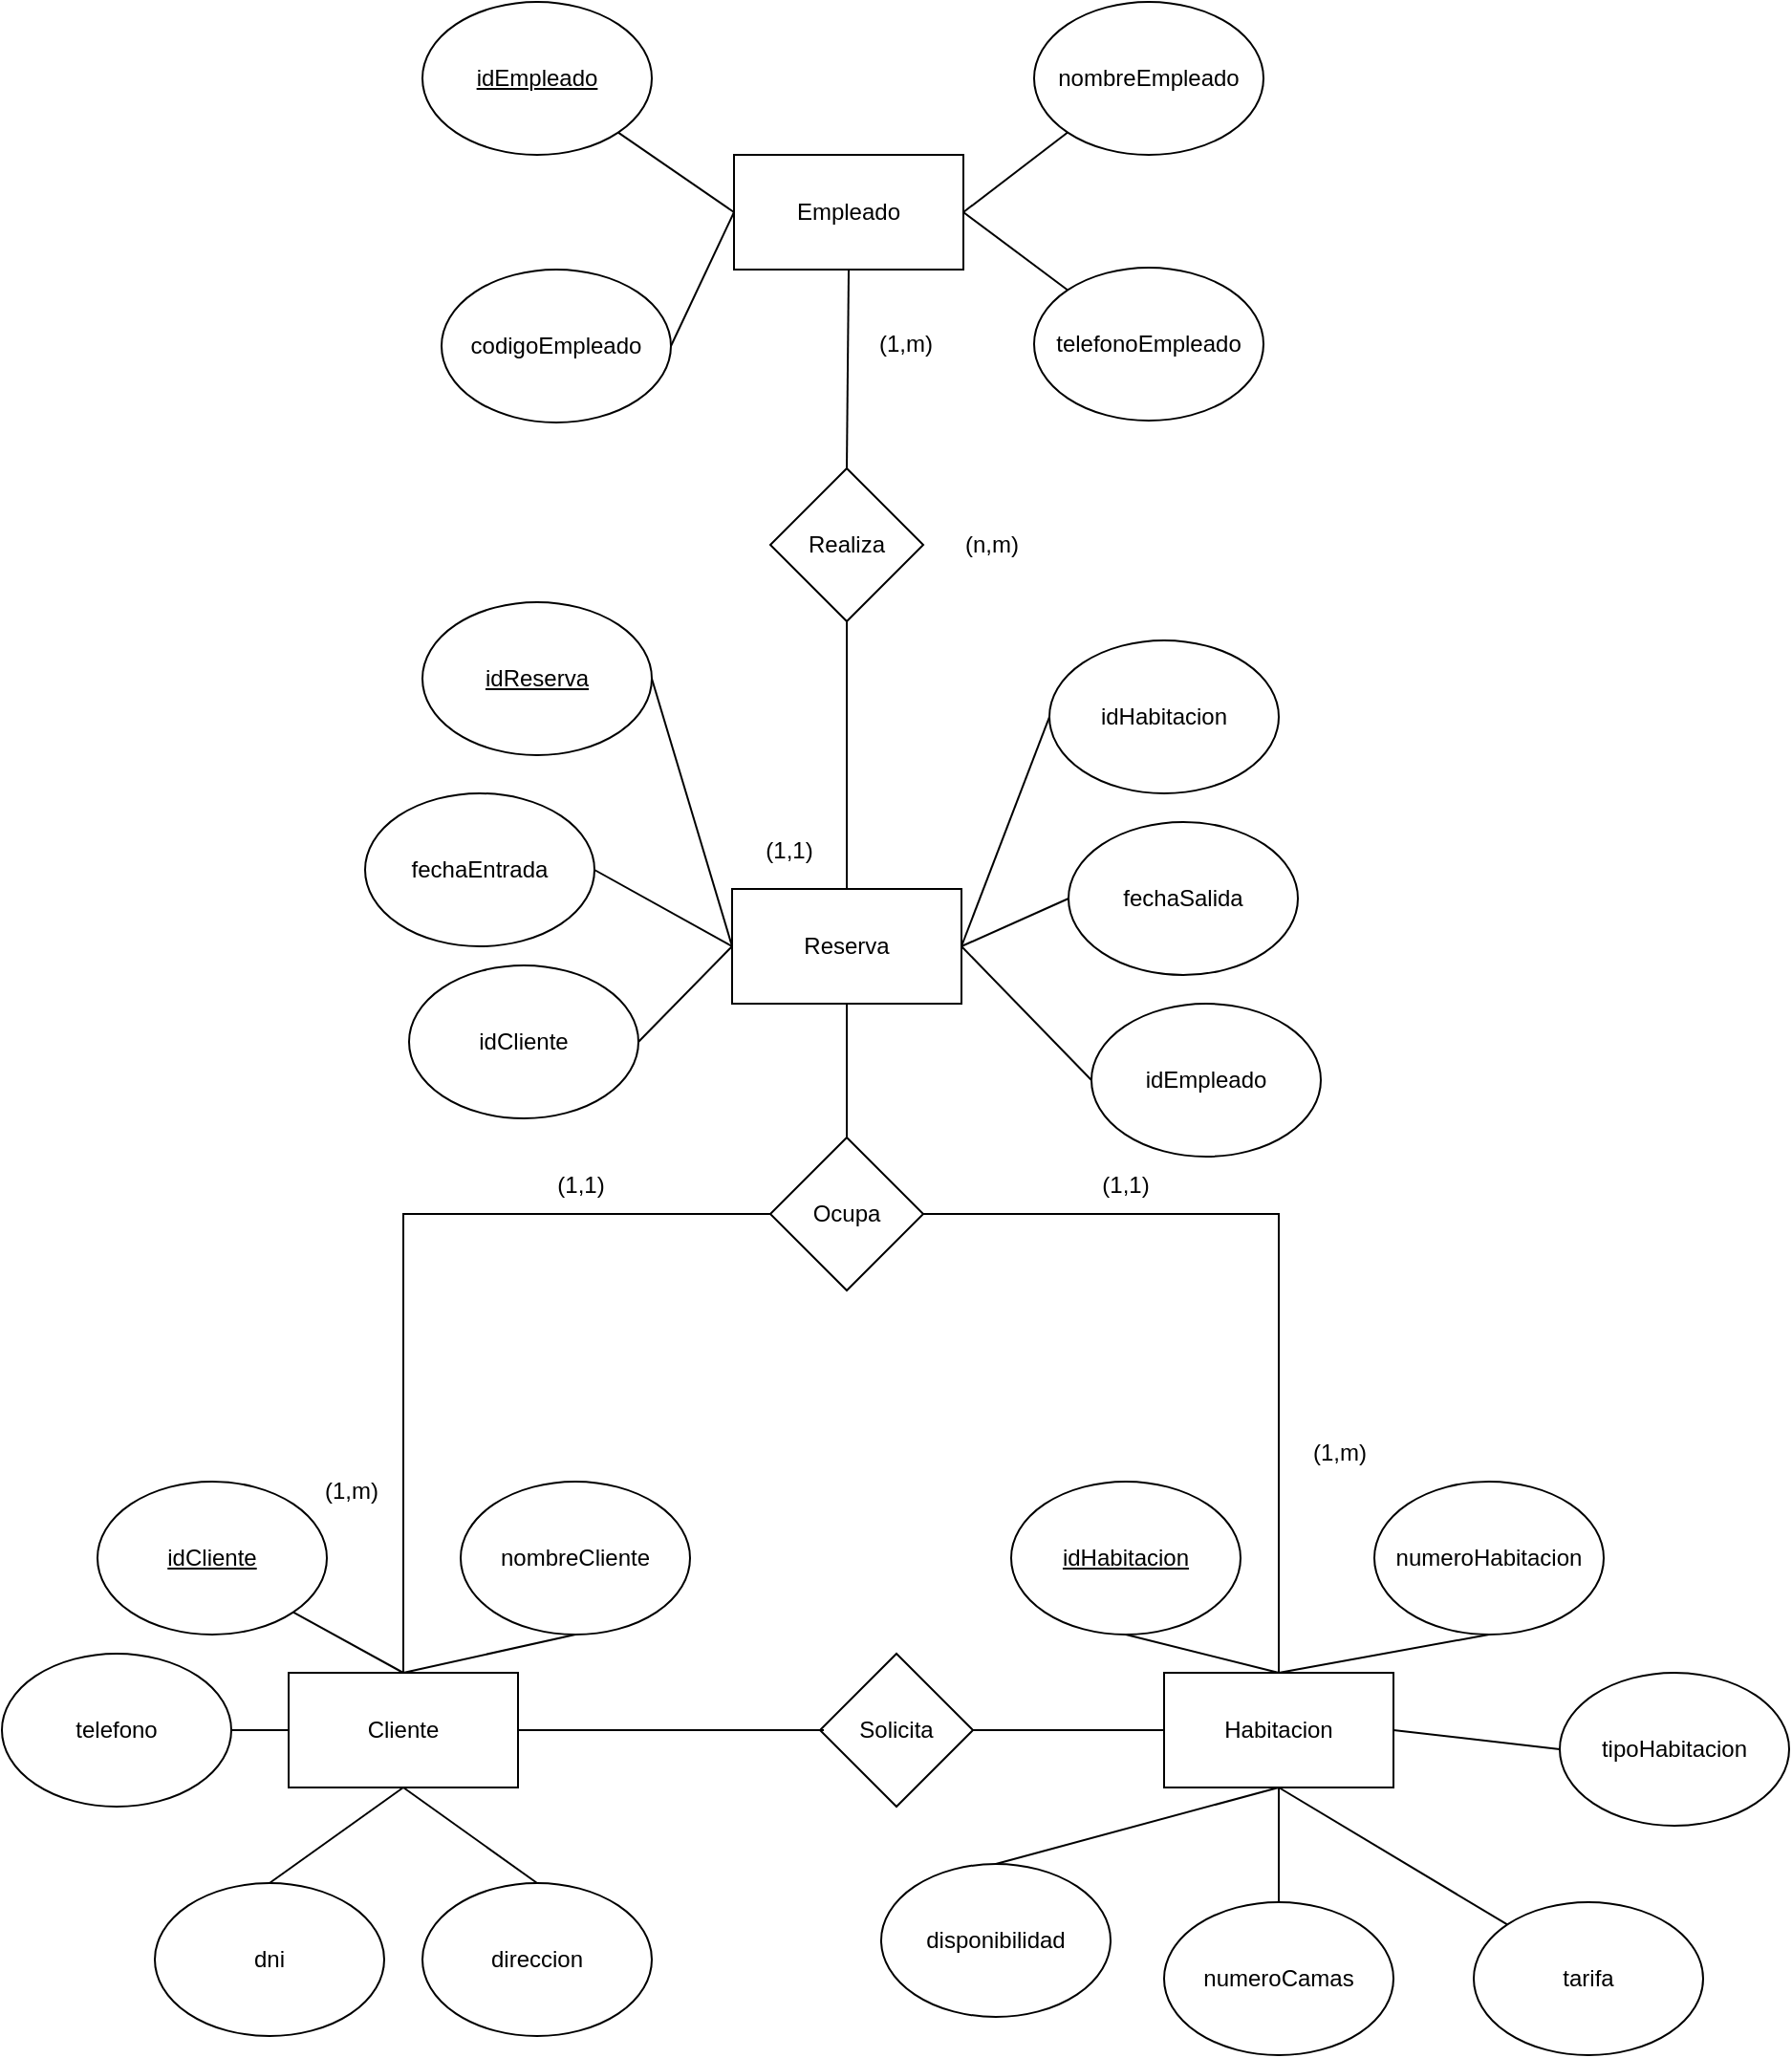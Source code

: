 <mxfile version="21.7.4" type="google">
  <diagram name="Página-1" id="engV8wwkVmepwBckkgnv">
    <mxGraphModel grid="1" page="1" gridSize="10" guides="1" tooltips="1" connect="1" arrows="1" fold="1" pageScale="1" pageWidth="827" pageHeight="1169" math="0" shadow="0">
      <root>
        <mxCell id="0" />
        <mxCell id="1" parent="0" />
        <mxCell id="TG4d9jR62z2yQJC4IfSg-1" value="Cliente" style="rounded=0;whiteSpace=wrap;html=1;" vertex="1" parent="1">
          <mxGeometry x="150" y="740" width="120" height="60" as="geometry" />
        </mxCell>
        <mxCell id="TG4d9jR62z2yQJC4IfSg-2" value="&lt;u&gt;idCliente&lt;/u&gt;" style="ellipse;whiteSpace=wrap;html=1;" vertex="1" parent="1">
          <mxGeometry x="50" y="640" width="120" height="80" as="geometry" />
        </mxCell>
        <mxCell id="TG4d9jR62z2yQJC4IfSg-5" value="nombreCliente" style="ellipse;whiteSpace=wrap;html=1;" vertex="1" parent="1">
          <mxGeometry x="240" y="640" width="120" height="80" as="geometry" />
        </mxCell>
        <mxCell id="TG4d9jR62z2yQJC4IfSg-6" value="dni" style="ellipse;whiteSpace=wrap;html=1;" vertex="1" parent="1">
          <mxGeometry x="80" y="850" width="120" height="80" as="geometry" />
        </mxCell>
        <mxCell id="TG4d9jR62z2yQJC4IfSg-7" value="direccion" style="ellipse;whiteSpace=wrap;html=1;" vertex="1" parent="1">
          <mxGeometry x="220" y="850" width="120" height="80" as="geometry" />
        </mxCell>
        <mxCell id="TG4d9jR62z2yQJC4IfSg-8" value="telefono" style="ellipse;whiteSpace=wrap;html=1;" vertex="1" parent="1">
          <mxGeometry y="730" width="120" height="80" as="geometry" />
        </mxCell>
        <mxCell id="TG4d9jR62z2yQJC4IfSg-9" value="" style="endArrow=none;html=1;rounded=0;exitX=1;exitY=1;exitDx=0;exitDy=0;entryX=0.5;entryY=0;entryDx=0;entryDy=0;" edge="1" parent="1" source="TG4d9jR62z2yQJC4IfSg-2" target="TG4d9jR62z2yQJC4IfSg-1">
          <mxGeometry width="50" height="50" relative="1" as="geometry">
            <mxPoint x="640" y="820" as="sourcePoint" />
            <mxPoint x="690" y="770" as="targetPoint" />
          </mxGeometry>
        </mxCell>
        <mxCell id="TG4d9jR62z2yQJC4IfSg-10" value="" style="endArrow=none;html=1;rounded=0;exitX=0.5;exitY=1;exitDx=0;exitDy=0;" edge="1" parent="1" source="TG4d9jR62z2yQJC4IfSg-5">
          <mxGeometry width="50" height="50" relative="1" as="geometry">
            <mxPoint x="132" y="708" as="sourcePoint" />
            <mxPoint x="210" y="740" as="targetPoint" />
          </mxGeometry>
        </mxCell>
        <mxCell id="TG4d9jR62z2yQJC4IfSg-11" value="" style="endArrow=none;html=1;rounded=0;exitX=1;exitY=0.5;exitDx=0;exitDy=0;entryX=0;entryY=0.5;entryDx=0;entryDy=0;" edge="1" parent="1" source="TG4d9jR62z2yQJC4IfSg-8" target="TG4d9jR62z2yQJC4IfSg-1">
          <mxGeometry width="50" height="50" relative="1" as="geometry">
            <mxPoint x="640" y="820" as="sourcePoint" />
            <mxPoint x="690" y="770" as="targetPoint" />
          </mxGeometry>
        </mxCell>
        <mxCell id="TG4d9jR62z2yQJC4IfSg-12" value="" style="endArrow=none;html=1;rounded=0;exitX=0.5;exitY=0;exitDx=0;exitDy=0;entryX=0.5;entryY=1;entryDx=0;entryDy=0;" edge="1" parent="1" source="TG4d9jR62z2yQJC4IfSg-6" target="TG4d9jR62z2yQJC4IfSg-1">
          <mxGeometry width="50" height="50" relative="1" as="geometry">
            <mxPoint x="640" y="820" as="sourcePoint" />
            <mxPoint x="690" y="770" as="targetPoint" />
          </mxGeometry>
        </mxCell>
        <mxCell id="TG4d9jR62z2yQJC4IfSg-13" value="" style="endArrow=none;html=1;rounded=0;exitX=0.5;exitY=0;exitDx=0;exitDy=0;entryX=0.5;entryY=1;entryDx=0;entryDy=0;" edge="1" parent="1" source="TG4d9jR62z2yQJC4IfSg-7" target="TG4d9jR62z2yQJC4IfSg-1">
          <mxGeometry width="50" height="50" relative="1" as="geometry">
            <mxPoint x="640" y="820" as="sourcePoint" />
            <mxPoint x="690" y="770" as="targetPoint" />
          </mxGeometry>
        </mxCell>
        <mxCell id="TG4d9jR62z2yQJC4IfSg-14" value="Solicita" style="rhombus;whiteSpace=wrap;html=1;" vertex="1" parent="1">
          <mxGeometry x="428" y="730" width="80" height="80" as="geometry" />
        </mxCell>
        <mxCell id="TG4d9jR62z2yQJC4IfSg-15" value="Habitacion" style="rounded=0;whiteSpace=wrap;html=1;" vertex="1" parent="1">
          <mxGeometry x="608" y="740" width="120" height="60" as="geometry" />
        </mxCell>
        <mxCell id="TG4d9jR62z2yQJC4IfSg-19" value="" style="endArrow=none;html=1;rounded=0;exitX=1;exitY=0.5;exitDx=0;exitDy=0;" edge="1" parent="1" source="TG4d9jR62z2yQJC4IfSg-1">
          <mxGeometry width="50" height="50" relative="1" as="geometry">
            <mxPoint x="640" y="820" as="sourcePoint" />
            <mxPoint x="430" y="770" as="targetPoint" />
          </mxGeometry>
        </mxCell>
        <mxCell id="TG4d9jR62z2yQJC4IfSg-20" value="" style="endArrow=none;html=1;rounded=0;exitX=1;exitY=0.5;exitDx=0;exitDy=0;" edge="1" parent="1" source="TG4d9jR62z2yQJC4IfSg-14">
          <mxGeometry width="50" height="50" relative="1" as="geometry">
            <mxPoint x="628" y="820" as="sourcePoint" />
            <mxPoint x="608" y="770" as="targetPoint" />
          </mxGeometry>
        </mxCell>
        <mxCell id="TG4d9jR62z2yQJC4IfSg-22" value="&lt;u&gt;idHabitacion&lt;/u&gt;" style="ellipse;whiteSpace=wrap;html=1;" vertex="1" parent="1">
          <mxGeometry x="528" y="640" width="120" height="80" as="geometry" />
        </mxCell>
        <mxCell id="TG4d9jR62z2yQJC4IfSg-23" value="numeroHabitacion" style="ellipse;whiteSpace=wrap;html=1;" vertex="1" parent="1">
          <mxGeometry x="718" y="640" width="120" height="80" as="geometry" />
        </mxCell>
        <mxCell id="TG4d9jR62z2yQJC4IfSg-24" value="disponibilidad" style="ellipse;whiteSpace=wrap;html=1;" vertex="1" parent="1">
          <mxGeometry x="460" y="840" width="120" height="80" as="geometry" />
        </mxCell>
        <mxCell id="TG4d9jR62z2yQJC4IfSg-25" value="numeroCamas" style="ellipse;whiteSpace=wrap;html=1;" vertex="1" parent="1">
          <mxGeometry x="608" y="860" width="120" height="80" as="geometry" />
        </mxCell>
        <mxCell id="TG4d9jR62z2yQJC4IfSg-26" value="tipoHabitacion" style="ellipse;whiteSpace=wrap;html=1;" vertex="1" parent="1">
          <mxGeometry x="815" y="740" width="120" height="80" as="geometry" />
        </mxCell>
        <mxCell id="TG4d9jR62z2yQJC4IfSg-27" value="" style="endArrow=none;html=1;rounded=0;exitX=0.5;exitY=1;exitDx=0;exitDy=0;entryX=0.5;entryY=0;entryDx=0;entryDy=0;" edge="1" parent="1" source="TG4d9jR62z2yQJC4IfSg-22" target="TG4d9jR62z2yQJC4IfSg-15">
          <mxGeometry width="50" height="50" relative="1" as="geometry">
            <mxPoint x="628" y="720" as="sourcePoint" />
            <mxPoint x="678" y="670" as="targetPoint" />
          </mxGeometry>
        </mxCell>
        <mxCell id="TG4d9jR62z2yQJC4IfSg-28" value="" style="endArrow=none;html=1;rounded=0;entryX=0.5;entryY=1;entryDx=0;entryDy=0;exitX=0.5;exitY=0;exitDx=0;exitDy=0;" edge="1" parent="1" source="TG4d9jR62z2yQJC4IfSg-15" target="TG4d9jR62z2yQJC4IfSg-23">
          <mxGeometry width="50" height="50" relative="1" as="geometry">
            <mxPoint x="628" y="720" as="sourcePoint" />
            <mxPoint x="678" y="670" as="targetPoint" />
          </mxGeometry>
        </mxCell>
        <mxCell id="TG4d9jR62z2yQJC4IfSg-29" value="" style="endArrow=none;html=1;rounded=0;exitX=0.5;exitY=0;exitDx=0;exitDy=0;entryX=0.5;entryY=1;entryDx=0;entryDy=0;" edge="1" parent="1" source="TG4d9jR62z2yQJC4IfSg-24" target="TG4d9jR62z2yQJC4IfSg-15">
          <mxGeometry width="50" height="50" relative="1" as="geometry">
            <mxPoint x="628" y="720" as="sourcePoint" />
            <mxPoint x="678" y="670" as="targetPoint" />
          </mxGeometry>
        </mxCell>
        <mxCell id="TG4d9jR62z2yQJC4IfSg-30" value="" style="endArrow=none;html=1;rounded=0;exitX=1;exitY=0.5;exitDx=0;exitDy=0;entryX=0;entryY=0.5;entryDx=0;entryDy=0;" edge="1" parent="1" source="TG4d9jR62z2yQJC4IfSg-15" target="TG4d9jR62z2yQJC4IfSg-26">
          <mxGeometry width="50" height="50" relative="1" as="geometry">
            <mxPoint x="628" y="720" as="sourcePoint" />
            <mxPoint x="678" y="670" as="targetPoint" />
          </mxGeometry>
        </mxCell>
        <mxCell id="TG4d9jR62z2yQJC4IfSg-31" value="" style="endArrow=none;html=1;rounded=0;entryX=0.5;entryY=0;entryDx=0;entryDy=0;exitX=0.5;exitY=1;exitDx=0;exitDy=0;" edge="1" parent="1" source="TG4d9jR62z2yQJC4IfSg-15" target="TG4d9jR62z2yQJC4IfSg-25">
          <mxGeometry width="50" height="50" relative="1" as="geometry">
            <mxPoint x="628" y="720" as="sourcePoint" />
            <mxPoint x="678" y="670" as="targetPoint" />
          </mxGeometry>
        </mxCell>
        <mxCell id="TG4d9jR62z2yQJC4IfSg-33" value="Empleado" style="rounded=0;whiteSpace=wrap;html=1;" vertex="1" parent="1">
          <mxGeometry x="383" y="-54" width="120" height="60" as="geometry" />
        </mxCell>
        <mxCell id="TG4d9jR62z2yQJC4IfSg-36" value="&lt;u&gt;idEmpleado&lt;/u&gt;" style="ellipse;whiteSpace=wrap;html=1;" vertex="1" parent="1">
          <mxGeometry x="220" y="-134" width="120" height="80" as="geometry" />
        </mxCell>
        <mxCell id="TG4d9jR62z2yQJC4IfSg-37" value="codigoEmpleado" style="ellipse;whiteSpace=wrap;html=1;" vertex="1" parent="1">
          <mxGeometry x="230" y="6" width="120" height="80" as="geometry" />
        </mxCell>
        <mxCell id="TG4d9jR62z2yQJC4IfSg-38" value="telefonoEmpleado" style="ellipse;whiteSpace=wrap;html=1;" vertex="1" parent="1">
          <mxGeometry x="540" y="5" width="120" height="80" as="geometry" />
        </mxCell>
        <mxCell id="TG4d9jR62z2yQJC4IfSg-40" value="nombreEmpleado" style="ellipse;whiteSpace=wrap;html=1;" vertex="1" parent="1">
          <mxGeometry x="540" y="-134" width="120" height="80" as="geometry" />
        </mxCell>
        <mxCell id="TG4d9jR62z2yQJC4IfSg-41" value="" style="endArrow=none;html=1;rounded=0;exitX=0;exitY=1;exitDx=0;exitDy=0;entryX=1;entryY=0.5;entryDx=0;entryDy=0;" edge="1" parent="1" source="TG4d9jR62z2yQJC4IfSg-40" target="TG4d9jR62z2yQJC4IfSg-33">
          <mxGeometry width="50" height="50" relative="1" as="geometry">
            <mxPoint x="603" y="-4" as="sourcePoint" />
            <mxPoint x="653" y="-54" as="targetPoint" />
          </mxGeometry>
        </mxCell>
        <mxCell id="TG4d9jR62z2yQJC4IfSg-43" value="" style="endArrow=none;html=1;rounded=0;exitX=1;exitY=1;exitDx=0;exitDy=0;entryX=0;entryY=0.5;entryDx=0;entryDy=0;" edge="1" parent="1" source="TG4d9jR62z2yQJC4IfSg-36" target="TG4d9jR62z2yQJC4IfSg-33">
          <mxGeometry width="50" height="50" relative="1" as="geometry">
            <mxPoint x="603" y="-4" as="sourcePoint" />
            <mxPoint x="653" y="-54" as="targetPoint" />
          </mxGeometry>
        </mxCell>
        <mxCell id="TG4d9jR62z2yQJC4IfSg-44" value="" style="endArrow=none;html=1;rounded=0;exitX=1;exitY=0.5;exitDx=0;exitDy=0;entryX=0;entryY=0.5;entryDx=0;entryDy=0;" edge="1" parent="1" source="TG4d9jR62z2yQJC4IfSg-37" target="TG4d9jR62z2yQJC4IfSg-33">
          <mxGeometry width="50" height="50" relative="1" as="geometry">
            <mxPoint x="603" y="-4" as="sourcePoint" />
            <mxPoint x="653" y="-54" as="targetPoint" />
          </mxGeometry>
        </mxCell>
        <mxCell id="TG4d9jR62z2yQJC4IfSg-47" value="" style="endArrow=none;html=1;rounded=0;exitX=1;exitY=0.5;exitDx=0;exitDy=0;entryX=0;entryY=0;entryDx=0;entryDy=0;" edge="1" parent="1" source="TG4d9jR62z2yQJC4IfSg-33" target="TG4d9jR62z2yQJC4IfSg-38">
          <mxGeometry width="50" height="50" relative="1" as="geometry">
            <mxPoint x="603" y="-4" as="sourcePoint" />
            <mxPoint x="653" y="-54" as="targetPoint" />
          </mxGeometry>
        </mxCell>
        <mxCell id="TG4d9jR62z2yQJC4IfSg-48" value="Reserva" style="rounded=0;whiteSpace=wrap;html=1;" vertex="1" parent="1">
          <mxGeometry x="382" y="330" width="120" height="60" as="geometry" />
        </mxCell>
        <mxCell id="TG4d9jR62z2yQJC4IfSg-49" value="idHabitacion" style="ellipse;whiteSpace=wrap;html=1;" vertex="1" parent="1">
          <mxGeometry x="548" y="200" width="120" height="80" as="geometry" />
        </mxCell>
        <mxCell id="TG4d9jR62z2yQJC4IfSg-50" value="&lt;u&gt;idReserva&lt;/u&gt;" style="ellipse;whiteSpace=wrap;html=1;" vertex="1" parent="1">
          <mxGeometry x="220" y="180" width="120" height="80" as="geometry" />
        </mxCell>
        <mxCell id="TG4d9jR62z2yQJC4IfSg-51" value="idCliente" style="ellipse;whiteSpace=wrap;html=1;" vertex="1" parent="1">
          <mxGeometry x="213" y="370" width="120" height="80" as="geometry" />
        </mxCell>
        <mxCell id="TG4d9jR62z2yQJC4IfSg-52" value="tarifa" style="ellipse;whiteSpace=wrap;html=1;" vertex="1" parent="1">
          <mxGeometry x="770" y="860" width="120" height="80" as="geometry" />
        </mxCell>
        <mxCell id="TG4d9jR62z2yQJC4IfSg-53" value="" style="endArrow=none;html=1;rounded=0;entryX=1;entryY=0.5;entryDx=0;entryDy=0;exitX=0;exitY=0.5;exitDx=0;exitDy=0;" edge="1" parent="1" source="TG4d9jR62z2yQJC4IfSg-48" target="TG4d9jR62z2yQJC4IfSg-50">
          <mxGeometry width="50" height="50" relative="1" as="geometry">
            <mxPoint x="112" y="510" as="sourcePoint" />
            <mxPoint x="162" y="460" as="targetPoint" />
          </mxGeometry>
        </mxCell>
        <mxCell id="TG4d9jR62z2yQJC4IfSg-54" value="" style="endArrow=none;html=1;rounded=0;entryX=1;entryY=0.5;entryDx=0;entryDy=0;exitX=0;exitY=0.5;exitDx=0;exitDy=0;" edge="1" parent="1" source="TG4d9jR62z2yQJC4IfSg-48" target="TG4d9jR62z2yQJC4IfSg-51">
          <mxGeometry width="50" height="50" relative="1" as="geometry">
            <mxPoint x="112" y="510" as="sourcePoint" />
            <mxPoint x="162" y="460" as="targetPoint" />
          </mxGeometry>
        </mxCell>
        <mxCell id="TG4d9jR62z2yQJC4IfSg-55" value="" style="endArrow=none;html=1;rounded=0;entryX=0;entryY=0.5;entryDx=0;entryDy=0;exitX=1;exitY=0.5;exitDx=0;exitDy=0;" edge="1" parent="1" source="TG4d9jR62z2yQJC4IfSg-48" target="TG4d9jR62z2yQJC4IfSg-49">
          <mxGeometry width="50" height="50" relative="1" as="geometry">
            <mxPoint x="112" y="510" as="sourcePoint" />
            <mxPoint x="162" y="460" as="targetPoint" />
          </mxGeometry>
        </mxCell>
        <mxCell id="TG4d9jR62z2yQJC4IfSg-56" value="" style="endArrow=none;html=1;rounded=0;entryX=0;entryY=0;entryDx=0;entryDy=0;exitX=0.5;exitY=1;exitDx=0;exitDy=0;" edge="1" parent="1" source="TG4d9jR62z2yQJC4IfSg-15" target="TG4d9jR62z2yQJC4IfSg-52">
          <mxGeometry width="50" height="50" relative="1" as="geometry">
            <mxPoint x="112" y="510" as="sourcePoint" />
            <mxPoint x="162" y="460" as="targetPoint" />
          </mxGeometry>
        </mxCell>
        <mxCell id="TG4d9jR62z2yQJC4IfSg-57" value="Ocupa" style="rhombus;whiteSpace=wrap;html=1;" vertex="1" parent="1">
          <mxGeometry x="402" y="460" width="80" height="80" as="geometry" />
        </mxCell>
        <mxCell id="TG4d9jR62z2yQJC4IfSg-58" value="" style="endArrow=none;html=1;rounded=0;entryX=0.5;entryY=1;entryDx=0;entryDy=0;exitX=0.5;exitY=0;exitDx=0;exitDy=0;" edge="1" parent="1" source="TG4d9jR62z2yQJC4IfSg-57" target="TG4d9jR62z2yQJC4IfSg-48">
          <mxGeometry width="50" height="50" relative="1" as="geometry">
            <mxPoint x="300" y="500" as="sourcePoint" />
            <mxPoint x="350" y="450" as="targetPoint" />
          </mxGeometry>
        </mxCell>
        <mxCell id="TG4d9jR62z2yQJC4IfSg-59" value="" style="endArrow=none;html=1;rounded=0;entryX=0;entryY=0.5;entryDx=0;entryDy=0;exitX=0.5;exitY=0;exitDx=0;exitDy=0;" edge="1" parent="1" source="TG4d9jR62z2yQJC4IfSg-1" target="TG4d9jR62z2yQJC4IfSg-57">
          <mxGeometry width="50" height="50" relative="1" as="geometry">
            <mxPoint x="300" y="500" as="sourcePoint" />
            <mxPoint x="350" y="450" as="targetPoint" />
            <Array as="points">
              <mxPoint x="210" y="500" />
            </Array>
          </mxGeometry>
        </mxCell>
        <mxCell id="TG4d9jR62z2yQJC4IfSg-60" value="" style="endArrow=none;html=1;rounded=0;entryX=1;entryY=0.5;entryDx=0;entryDy=0;exitX=0.5;exitY=0;exitDx=0;exitDy=0;" edge="1" parent="1" source="TG4d9jR62z2yQJC4IfSg-15" target="TG4d9jR62z2yQJC4IfSg-57">
          <mxGeometry width="50" height="50" relative="1" as="geometry">
            <mxPoint x="300" y="670" as="sourcePoint" />
            <mxPoint x="350" y="620" as="targetPoint" />
            <Array as="points">
              <mxPoint x="668" y="500" />
            </Array>
          </mxGeometry>
        </mxCell>
        <mxCell id="TG4d9jR62z2yQJC4IfSg-63" value="Realiza" style="rhombus;whiteSpace=wrap;html=1;" vertex="1" parent="1">
          <mxGeometry x="402" y="110" width="80" height="80" as="geometry" />
        </mxCell>
        <mxCell id="TG4d9jR62z2yQJC4IfSg-64" value="" style="endArrow=none;html=1;rounded=0;entryX=0.5;entryY=1;entryDx=0;entryDy=0;exitX=0.5;exitY=0;exitDx=0;exitDy=0;" edge="1" parent="1" source="TG4d9jR62z2yQJC4IfSg-63" target="TG4d9jR62z2yQJC4IfSg-33">
          <mxGeometry width="50" height="50" relative="1" as="geometry">
            <mxPoint x="300" y="170" as="sourcePoint" />
            <mxPoint x="350" y="120" as="targetPoint" />
          </mxGeometry>
        </mxCell>
        <mxCell id="TG4d9jR62z2yQJC4IfSg-65" value="" style="endArrow=none;html=1;rounded=0;entryX=0.5;entryY=1;entryDx=0;entryDy=0;exitX=0.5;exitY=0;exitDx=0;exitDy=0;" edge="1" parent="1" source="TG4d9jR62z2yQJC4IfSg-48" target="TG4d9jR62z2yQJC4IfSg-63">
          <mxGeometry width="50" height="50" relative="1" as="geometry">
            <mxPoint x="452" y="120" as="sourcePoint" />
            <mxPoint x="453" y="16" as="targetPoint" />
          </mxGeometry>
        </mxCell>
        <mxCell id="TG4d9jR62z2yQJC4IfSg-66" value="(1,m)" style="text;html=1;strokeColor=none;fillColor=none;align=center;verticalAlign=middle;whiteSpace=wrap;rounded=0;" vertex="1" parent="1">
          <mxGeometry x="443" y="30" width="60" height="30" as="geometry" />
        </mxCell>
        <mxCell id="TG4d9jR62z2yQJC4IfSg-67" value="(1,1)" style="text;html=1;strokeColor=none;fillColor=none;align=center;verticalAlign=middle;whiteSpace=wrap;rounded=0;" vertex="1" parent="1">
          <mxGeometry x="382" y="295" width="60" height="30" as="geometry" />
        </mxCell>
        <mxCell id="TG4d9jR62z2yQJC4IfSg-68" value="(n,m)" style="text;html=1;strokeColor=none;fillColor=none;align=center;verticalAlign=middle;whiteSpace=wrap;rounded=0;" vertex="1" parent="1">
          <mxGeometry x="488" y="135" width="60" height="30" as="geometry" />
        </mxCell>
        <mxCell id="TG4d9jR62z2yQJC4IfSg-69" value="(1,1)" style="text;html=1;strokeColor=none;fillColor=none;align=center;verticalAlign=middle;whiteSpace=wrap;rounded=0;" vertex="1" parent="1">
          <mxGeometry x="273" y="470" width="60" height="30" as="geometry" />
        </mxCell>
        <mxCell id="TG4d9jR62z2yQJC4IfSg-70" value="(1,m)" style="text;html=1;strokeColor=none;fillColor=none;align=center;verticalAlign=middle;whiteSpace=wrap;rounded=0;" vertex="1" parent="1">
          <mxGeometry x="153" y="630" width="60" height="30" as="geometry" />
        </mxCell>
        <mxCell id="TG4d9jR62z2yQJC4IfSg-71" value="(1,1)" style="text;html=1;strokeColor=none;fillColor=none;align=center;verticalAlign=middle;whiteSpace=wrap;rounded=0;" vertex="1" parent="1">
          <mxGeometry x="558" y="470" width="60" height="30" as="geometry" />
        </mxCell>
        <mxCell id="TG4d9jR62z2yQJC4IfSg-72" value="(1,m)" style="text;html=1;strokeColor=none;fillColor=none;align=center;verticalAlign=middle;whiteSpace=wrap;rounded=0;" vertex="1" parent="1">
          <mxGeometry x="670" y="610" width="60" height="30" as="geometry" />
        </mxCell>
        <mxCell id="v5fJx7X3YHtNdIZ5RWcw-1" value="idEmpleado" style="ellipse;whiteSpace=wrap;html=1;" vertex="1" parent="1">
          <mxGeometry x="570" y="390" width="120" height="80" as="geometry" />
        </mxCell>
        <mxCell id="v5fJx7X3YHtNdIZ5RWcw-2" value="" style="endArrow=none;html=1;rounded=0;exitX=1;exitY=0.5;exitDx=0;exitDy=0;entryX=0;entryY=0.5;entryDx=0;entryDy=0;" edge="1" parent="1" source="TG4d9jR62z2yQJC4IfSg-48" target="v5fJx7X3YHtNdIZ5RWcw-1">
          <mxGeometry width="50" height="50" relative="1" as="geometry">
            <mxPoint x="670" y="190" as="sourcePoint" />
            <mxPoint x="720" y="140" as="targetPoint" />
          </mxGeometry>
        </mxCell>
        <mxCell id="oZXjTEljgxWrw6TTP2i--2" value="fechaEntrada" style="ellipse;whiteSpace=wrap;html=1;" vertex="1" parent="1">
          <mxGeometry x="190" y="280" width="120" height="80" as="geometry" />
        </mxCell>
        <mxCell id="oZXjTEljgxWrw6TTP2i--3" value="fechaSalida" style="ellipse;whiteSpace=wrap;html=1;" vertex="1" parent="1">
          <mxGeometry x="558" y="295" width="120" height="80" as="geometry" />
        </mxCell>
        <mxCell id="oZXjTEljgxWrw6TTP2i--4" value="" style="endArrow=none;html=1;rounded=0;exitX=1;exitY=0.5;exitDx=0;exitDy=0;entryX=0;entryY=0.5;entryDx=0;entryDy=0;" edge="1" parent="1" source="oZXjTEljgxWrw6TTP2i--2" target="TG4d9jR62z2yQJC4IfSg-48">
          <mxGeometry width="50" height="50" relative="1" as="geometry">
            <mxPoint x="500" y="440" as="sourcePoint" />
            <mxPoint x="550" y="390" as="targetPoint" />
          </mxGeometry>
        </mxCell>
        <mxCell id="oZXjTEljgxWrw6TTP2i--5" value="" style="endArrow=none;html=1;rounded=0;entryX=0;entryY=0.5;entryDx=0;entryDy=0;exitX=1;exitY=0.5;exitDx=0;exitDy=0;" edge="1" parent="1" source="TG4d9jR62z2yQJC4IfSg-48" target="oZXjTEljgxWrw6TTP2i--3">
          <mxGeometry width="50" height="50" relative="1" as="geometry">
            <mxPoint x="500" y="440" as="sourcePoint" />
            <mxPoint x="550" y="390" as="targetPoint" />
          </mxGeometry>
        </mxCell>
      </root>
    </mxGraphModel>
  </diagram>
</mxfile>

